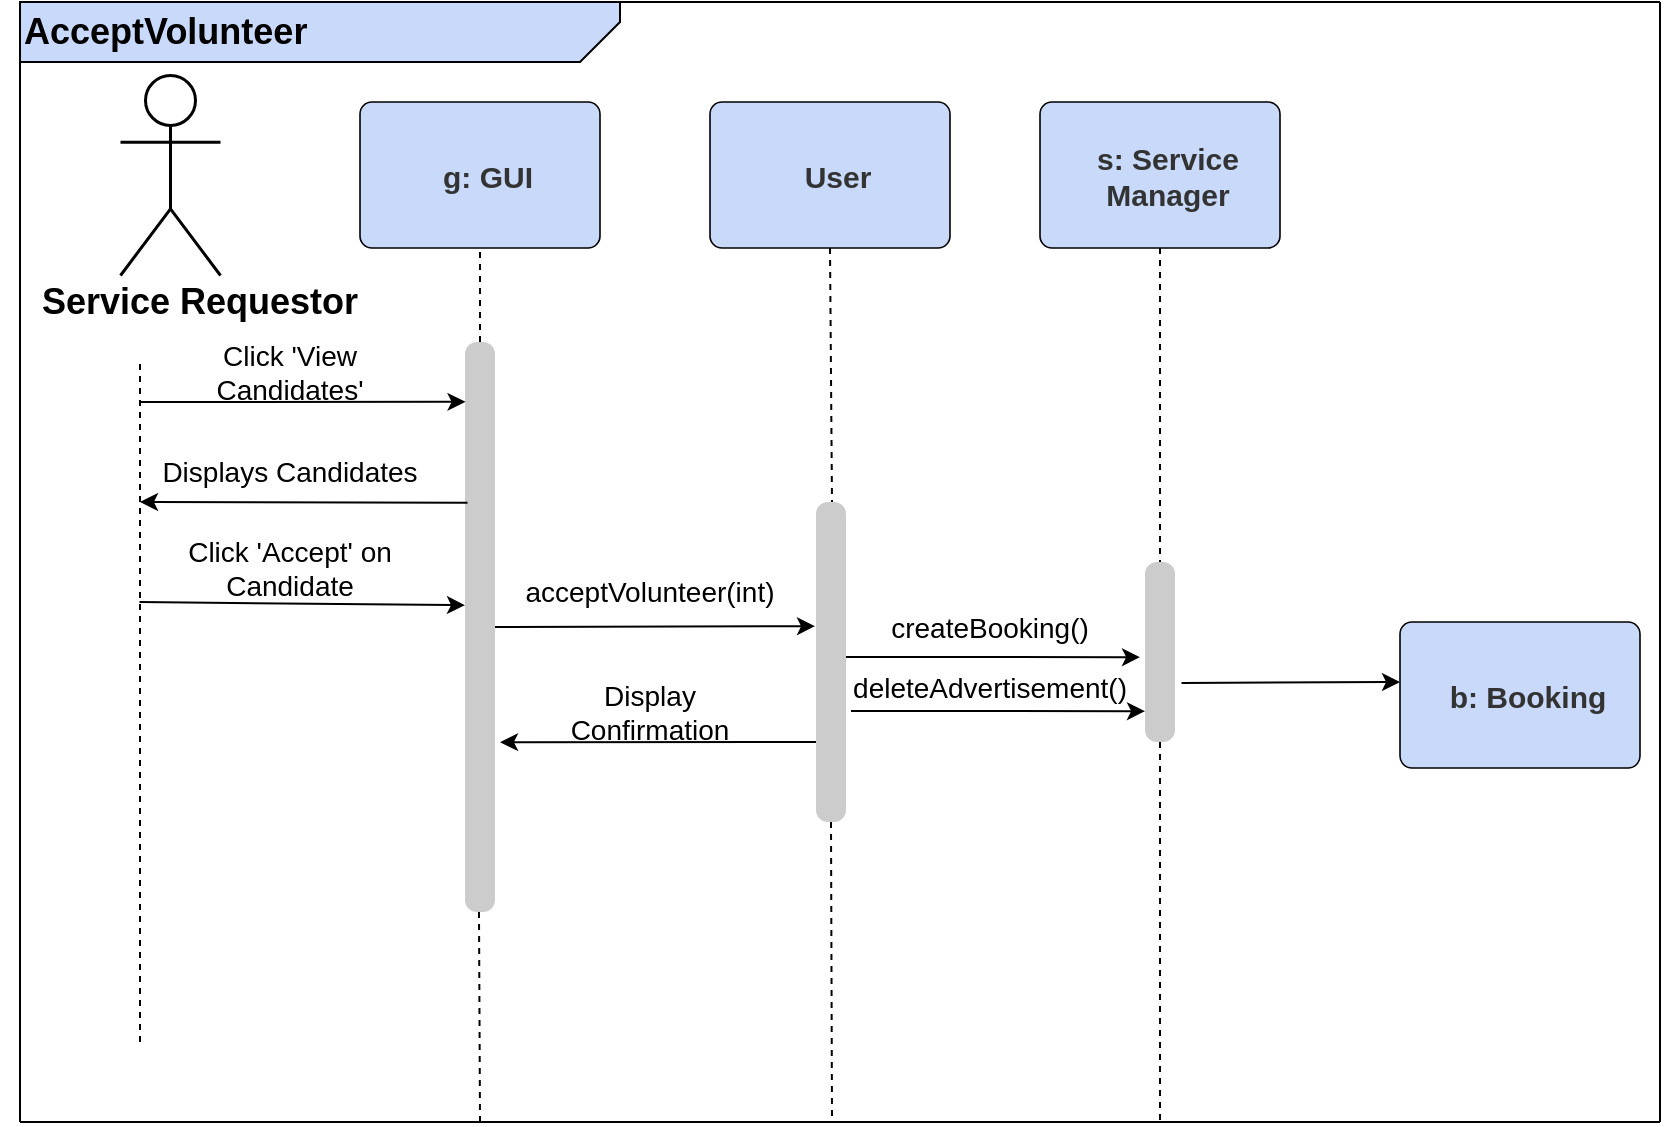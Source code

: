 <mxfile version="14.4.9" type="github">
  <diagram id="llwENjA93QxbZF6YLLVZ" name="Page-1">
    <mxGraphModel dx="2131" dy="854" grid="1" gridSize="10" guides="1" tooltips="1" connect="1" arrows="1" fold="1" page="1" pageScale="1" pageWidth="850" pageHeight="1100" math="0" shadow="0">
      <root>
        <mxCell id="0" />
        <mxCell id="1" parent="0" />
        <mxCell id="uYFd_QaFXTuMg8h9Bsqa-2" value="" style="endArrow=none;html=1;" parent="1" edge="1">
          <mxGeometry width="50" height="50" relative="1" as="geometry">
            <mxPoint x="20" y="640" as="sourcePoint" />
            <mxPoint x="20" y="80" as="targetPoint" />
          </mxGeometry>
        </mxCell>
        <mxCell id="uYFd_QaFXTuMg8h9Bsqa-3" value="&lt;font style=&quot;font-size: 18px&quot;&gt;&lt;b&gt;AcceptVolunteer&lt;/b&gt;&lt;/font&gt;" style="shape=card;whiteSpace=wrap;html=1;shadow=0;direction=north;size=20;flipH=1;fillColor=#C8D9F9;align=left;" parent="1" vertex="1">
          <mxGeometry x="20" y="80" width="300" height="30" as="geometry" />
        </mxCell>
        <UserObject label="" lucidchartObjectId="MQdmsXt1-PA9" id="uYFd_QaFXTuMg8h9Bsqa-4">
          <mxCell style="html=1;overflow=block;blockSpacing=1;whiteSpace=wrap;shape=umlActor;labelPosition=center;verticalLabelPosition=bottom;verticalAlign=top;whiteSpace=nowrap;whiteSpace=wrap;fontSize=13;spacingLeft=8.4;spacing=0;strokeOpacity=100;fillOpacity=0;rounded=1;absoluteArcSize=1;arcSize=12;fillColor=#000000;strokeWidth=1.5;" parent="1" vertex="1">
            <mxGeometry x="70" y="116.5" width="50" height="100" as="geometry" />
          </mxCell>
        </UserObject>
        <UserObject label="g: GUI" lucidchartObjectId="MQdmAqv0ttIW" id="uYFd_QaFXTuMg8h9Bsqa-8">
          <mxCell style="html=1;overflow=block;blockSpacing=1;whiteSpace=wrap;;whiteSpace=wrap;fontSize=15;fontColor=#333333;fontStyle=1;spacingLeft=8.4;spacing=3.8;strokeOpacity=100;fillOpacity=100;rounded=1;absoluteArcSize=1;arcSize=12;fillColor=#c8d9f9;strokeWidth=0.8;" parent="1" vertex="1">
            <mxGeometry x="190" y="130" width="120" height="73" as="geometry" />
          </mxCell>
        </UserObject>
        <mxCell id="uYFd_QaFXTuMg8h9Bsqa-10" value="" style="endArrow=none;dashed=1;html=1;entryX=0.5;entryY=1;entryDx=0;entryDy=0;exitX=0.5;exitY=0;exitDx=0;exitDy=0;" parent="1" source="uYFd_QaFXTuMg8h9Bsqa-37" target="uYFd_QaFXTuMg8h9Bsqa-8" edge="1">
          <mxGeometry width="50" height="50" relative="1" as="geometry">
            <mxPoint x="250" y="240" as="sourcePoint" />
            <mxPoint x="300" y="190" as="targetPoint" />
          </mxGeometry>
        </mxCell>
        <mxCell id="uYFd_QaFXTuMg8h9Bsqa-12" value="" style="endArrow=none;dashed=1;html=1;" parent="1" edge="1">
          <mxGeometry width="50" height="50" relative="1" as="geometry">
            <mxPoint x="80" y="600" as="sourcePoint" />
            <mxPoint x="80" y="260" as="targetPoint" />
          </mxGeometry>
        </mxCell>
        <mxCell id="uYFd_QaFXTuMg8h9Bsqa-32" value="&lt;font style=&quot;font-size: 18px&quot;&gt;&lt;b&gt;Service Requestor&lt;/b&gt;&lt;/font&gt;" style="text;html=1;strokeColor=none;fillColor=none;align=center;verticalAlign=middle;whiteSpace=wrap;rounded=0;shadow=0;" parent="1" vertex="1">
          <mxGeometry x="10" y="210" width="200" height="40" as="geometry" />
        </mxCell>
        <mxCell id="uYFd_QaFXTuMg8h9Bsqa-33" value="" style="endArrow=none;html=1;" parent="1" edge="1">
          <mxGeometry width="50" height="50" relative="1" as="geometry">
            <mxPoint x="20" y="640" as="sourcePoint" />
            <mxPoint x="840" y="640" as="targetPoint" />
          </mxGeometry>
        </mxCell>
        <mxCell id="uYFd_QaFXTuMg8h9Bsqa-34" value="" style="endArrow=none;html=1;" parent="1" edge="1">
          <mxGeometry width="50" height="50" relative="1" as="geometry">
            <mxPoint x="840" y="640" as="sourcePoint" />
            <mxPoint x="840" y="80" as="targetPoint" />
          </mxGeometry>
        </mxCell>
        <mxCell id="uYFd_QaFXTuMg8h9Bsqa-35" value="" style="endArrow=none;html=1;entryX=1;entryY=0;entryDx=0;entryDy=0;entryPerimeter=0;" parent="1" target="uYFd_QaFXTuMg8h9Bsqa-3" edge="1">
          <mxGeometry width="50" height="50" relative="1" as="geometry">
            <mxPoint x="840" y="80" as="sourcePoint" />
            <mxPoint x="900" y="410" as="targetPoint" />
          </mxGeometry>
        </mxCell>
        <UserObject label="" lucidchartObjectId="MQdme0VbJFhK" id="uYFd_QaFXTuMg8h9Bsqa-37">
          <mxCell style="html=1;overflow=block;blockSpacing=1;whiteSpace=wrap;;whiteSpace=wrap;fontSize=13;spacingLeft=8.4;spacing=3.8;strokeOpacity=0;fillOpacity=100;rounded=1;absoluteArcSize=1;arcSize=12;fillColor=#cccccc;strokeWidth=0.8;" parent="1" vertex="1">
            <mxGeometry x="242.5" y="250" width="15" height="285" as="geometry" />
          </mxCell>
        </UserObject>
        <mxCell id="uYFd_QaFXTuMg8h9Bsqa-38" value="" style="endArrow=none;dashed=1;html=1;entryX=0.5;entryY=1;entryDx=0;entryDy=0;" parent="1" edge="1">
          <mxGeometry width="50" height="50" relative="1" as="geometry">
            <mxPoint x="250" y="640" as="sourcePoint" />
            <mxPoint x="249.5" y="535" as="targetPoint" />
          </mxGeometry>
        </mxCell>
        <mxCell id="uYFd_QaFXTuMg8h9Bsqa-39" value="" style="endArrow=classic;html=1;entryX=0.017;entryY=0.105;entryDx=0;entryDy=0;entryPerimeter=0;" parent="1" target="uYFd_QaFXTuMg8h9Bsqa-37" edge="1">
          <mxGeometry width="50" height="50" relative="1" as="geometry">
            <mxPoint x="80" y="280" as="sourcePoint" />
            <mxPoint x="840" y="440" as="targetPoint" />
          </mxGeometry>
        </mxCell>
        <mxCell id="uYFd_QaFXTuMg8h9Bsqa-40" value="&lt;font style=&quot;font-size: 14px&quot;&gt;Click &#39;Accept&#39; on Candidate&lt;/font&gt;" style="text;html=1;strokeColor=none;fillColor=none;align=center;verticalAlign=middle;whiteSpace=wrap;rounded=0;" parent="1" vertex="1">
          <mxGeometry x="90" y="347.5" width="130" height="30" as="geometry" />
        </mxCell>
        <UserObject label="User" lucidchartObjectId="MQdmAqv0ttIW" id="uYFd_QaFXTuMg8h9Bsqa-41">
          <mxCell style="html=1;overflow=block;blockSpacing=1;whiteSpace=wrap;;whiteSpace=wrap;fontSize=15;fontColor=#333333;fontStyle=1;spacingLeft=8.4;spacing=3.8;strokeOpacity=100;fillOpacity=100;rounded=1;absoluteArcSize=1;arcSize=12;fillColor=#c8d9f9;strokeWidth=0.8;" parent="1" vertex="1">
            <mxGeometry x="365" y="130" width="120" height="73" as="geometry" />
          </mxCell>
        </UserObject>
        <UserObject label="s: Service Manager" lucidchartObjectId="MQdmAqv0ttIW" id="uYFd_QaFXTuMg8h9Bsqa-42">
          <mxCell style="html=1;overflow=block;blockSpacing=1;whiteSpace=wrap;;whiteSpace=wrap;fontSize=15;fontColor=#333333;fontStyle=1;spacingLeft=8.4;spacing=3.8;strokeOpacity=100;fillOpacity=100;rounded=1;absoluteArcSize=1;arcSize=12;fillColor=#c8d9f9;strokeWidth=0.8;" parent="1" vertex="1">
            <mxGeometry x="530" y="130" width="120" height="73" as="geometry" />
          </mxCell>
        </UserObject>
        <UserObject label="b: Booking" lucidchartObjectId="MQdmAqv0ttIW" id="uYFd_QaFXTuMg8h9Bsqa-43">
          <mxCell style="html=1;overflow=block;blockSpacing=1;whiteSpace=wrap;;whiteSpace=wrap;fontSize=15;fontColor=#333333;fontStyle=1;spacingLeft=8.4;spacing=3.8;strokeOpacity=100;fillOpacity=100;rounded=1;absoluteArcSize=1;arcSize=12;fillColor=#c8d9f9;strokeWidth=0.8;" parent="1" vertex="1">
            <mxGeometry x="710" y="390" width="120" height="73" as="geometry" />
          </mxCell>
        </UserObject>
        <UserObject label="" lucidchartObjectId="MQdmyBwsHD2w" id="uYFd_QaFXTuMg8h9Bsqa-45">
          <mxCell style="html=1;overflow=block;blockSpacing=1;whiteSpace=wrap;;whiteSpace=wrap;fontSize=13;spacingLeft=8.4;spacing=3.8;strokeOpacity=0;fillOpacity=100;rounded=1;absoluteArcSize=1;arcSize=12;fillColor=#cccccc;strokeWidth=0.8;" parent="1" vertex="1">
            <mxGeometry x="418" y="330" width="15" height="160" as="geometry" />
          </mxCell>
        </UserObject>
        <UserObject label="" lucidchartObjectId="MQdmyBwsHD2w" id="uYFd_QaFXTuMg8h9Bsqa-46">
          <mxCell style="html=1;overflow=block;blockSpacing=1;whiteSpace=wrap;;whiteSpace=wrap;fontSize=13;spacingLeft=8.4;spacing=3.8;strokeOpacity=0;fillOpacity=100;rounded=1;absoluteArcSize=1;arcSize=12;fillColor=#cccccc;strokeWidth=0.8;" parent="1" vertex="1">
            <mxGeometry x="582.5" y="360" width="15" height="90" as="geometry" />
          </mxCell>
        </UserObject>
        <mxCell id="uYFd_QaFXTuMg8h9Bsqa-47" value="" style="endArrow=classic;html=1;exitX=1;exitY=0.5;exitDx=0;exitDy=0;entryX=-0.033;entryY=0.388;entryDx=0;entryDy=0;entryPerimeter=0;" parent="1" source="uYFd_QaFXTuMg8h9Bsqa-37" target="uYFd_QaFXTuMg8h9Bsqa-45" edge="1">
          <mxGeometry width="50" height="50" relative="1" as="geometry">
            <mxPoint x="790" y="470" as="sourcePoint" />
            <mxPoint x="840" y="420" as="targetPoint" />
          </mxGeometry>
        </mxCell>
        <mxCell id="uYFd_QaFXTuMg8h9Bsqa-48" value="" style="endArrow=classic;html=1;exitX=1;exitY=0.5;exitDx=0;exitDy=0;" parent="1" edge="1">
          <mxGeometry width="50" height="50" relative="1" as="geometry">
            <mxPoint x="433" y="407.5" as="sourcePoint" />
            <mxPoint x="580" y="407.58" as="targetPoint" />
          </mxGeometry>
        </mxCell>
        <mxCell id="uYFd_QaFXTuMg8h9Bsqa-49" value="" style="endArrow=classic;html=1;exitX=1.217;exitY=0.672;exitDx=0;exitDy=0;exitPerimeter=0;" parent="1" source="uYFd_QaFXTuMg8h9Bsqa-46" edge="1">
          <mxGeometry width="50" height="50" relative="1" as="geometry">
            <mxPoint x="790" y="470" as="sourcePoint" />
            <mxPoint x="710" y="420" as="targetPoint" />
          </mxGeometry>
        </mxCell>
        <mxCell id="uYFd_QaFXTuMg8h9Bsqa-50" value="&lt;span style=&quot;font-size: 14px&quot;&gt;acceptVolunteer(int)&lt;/span&gt;" style="text;html=1;strokeColor=none;fillColor=none;align=center;verticalAlign=middle;whiteSpace=wrap;rounded=0;" parent="1" vertex="1">
          <mxGeometry x="270" y="360" width="130" height="30" as="geometry" />
        </mxCell>
        <mxCell id="uYFd_QaFXTuMg8h9Bsqa-51" value="&lt;font style=&quot;font-size: 14px&quot;&gt;createBooking()&lt;/font&gt;" style="text;html=1;strokeColor=none;fillColor=none;align=center;verticalAlign=middle;whiteSpace=wrap;rounded=0;" parent="1" vertex="1">
          <mxGeometry x="440" y="377.5" width="130" height="30" as="geometry" />
        </mxCell>
        <mxCell id="uYFd_QaFXTuMg8h9Bsqa-52" value="" style="endArrow=classic;html=1;exitX=0;exitY=0.75;exitDx=0;exitDy=0;entryX=1.167;entryY=0.702;entryDx=0;entryDy=0;entryPerimeter=0;" parent="1" source="uYFd_QaFXTuMg8h9Bsqa-45" target="uYFd_QaFXTuMg8h9Bsqa-37" edge="1">
          <mxGeometry width="50" height="50" relative="1" as="geometry">
            <mxPoint x="790" y="480" as="sourcePoint" />
            <mxPoint x="840" y="430" as="targetPoint" />
          </mxGeometry>
        </mxCell>
        <mxCell id="uYFd_QaFXTuMg8h9Bsqa-53" value="&lt;span style=&quot;font-size: 14px&quot;&gt;Display Confirmation&lt;/span&gt;" style="text;html=1;strokeColor=none;fillColor=none;align=center;verticalAlign=middle;whiteSpace=wrap;rounded=0;" parent="1" vertex="1">
          <mxGeometry x="270" y="420" width="130" height="30" as="geometry" />
        </mxCell>
        <mxCell id="uYFd_QaFXTuMg8h9Bsqa-54" value="" style="endArrow=none;dashed=1;html=1;exitX=0.5;exitY=1;exitDx=0;exitDy=0;" parent="1" source="uYFd_QaFXTuMg8h9Bsqa-45" edge="1">
          <mxGeometry width="50" height="50" relative="1" as="geometry">
            <mxPoint x="790" y="480" as="sourcePoint" />
            <mxPoint x="426" y="640" as="targetPoint" />
          </mxGeometry>
        </mxCell>
        <mxCell id="uYFd_QaFXTuMg8h9Bsqa-55" value="" style="endArrow=none;dashed=1;html=1;exitX=0.5;exitY=1;exitDx=0;exitDy=0;" parent="1" edge="1">
          <mxGeometry width="50" height="50" relative="1" as="geometry">
            <mxPoint x="425" y="203" as="sourcePoint" />
            <mxPoint x="426" y="330" as="targetPoint" />
          </mxGeometry>
        </mxCell>
        <mxCell id="uYFd_QaFXTuMg8h9Bsqa-58" value="" style="endArrow=none;dashed=1;html=1;" parent="1" edge="1">
          <mxGeometry width="50" height="50" relative="1" as="geometry">
            <mxPoint x="590" y="450" as="sourcePoint" />
            <mxPoint x="590" y="640" as="targetPoint" />
          </mxGeometry>
        </mxCell>
        <mxCell id="uYFd_QaFXTuMg8h9Bsqa-59" value="" style="endArrow=none;dashed=1;html=1;exitX=0.5;exitY=1;exitDx=0;exitDy=0;entryX=0.5;entryY=0;entryDx=0;entryDy=0;" parent="1" source="uYFd_QaFXTuMg8h9Bsqa-42" target="uYFd_QaFXTuMg8h9Bsqa-46" edge="1">
          <mxGeometry width="50" height="50" relative="1" as="geometry">
            <mxPoint x="790" y="480" as="sourcePoint" />
            <mxPoint x="840" y="430" as="targetPoint" />
          </mxGeometry>
        </mxCell>
        <mxCell id="mB_n3BI9cVwcv5ijJMTX-1" value="" style="endArrow=classic;html=1;exitX=1;exitY=0.5;exitDx=0;exitDy=0;" edge="1" parent="1">
          <mxGeometry width="50" height="50" relative="1" as="geometry">
            <mxPoint x="435.5" y="434.5" as="sourcePoint" />
            <mxPoint x="582.5" y="434.58" as="targetPoint" />
          </mxGeometry>
        </mxCell>
        <mxCell id="mB_n3BI9cVwcv5ijJMTX-2" value="&lt;font style=&quot;font-size: 14px&quot;&gt;deleteAdvertisement()&lt;/font&gt;" style="text;html=1;strokeColor=none;fillColor=none;align=center;verticalAlign=middle;whiteSpace=wrap;rounded=0;" vertex="1" parent="1">
          <mxGeometry x="440" y="407.5" width="130" height="30" as="geometry" />
        </mxCell>
        <mxCell id="mB_n3BI9cVwcv5ijJMTX-5" value="" style="endArrow=classic;html=1;exitX=0.083;exitY=0.282;exitDx=0;exitDy=0;exitPerimeter=0;" edge="1" parent="1" source="uYFd_QaFXTuMg8h9Bsqa-37">
          <mxGeometry width="50" height="50" relative="1" as="geometry">
            <mxPoint x="400" y="460" as="sourcePoint" />
            <mxPoint x="80" y="330" as="targetPoint" />
          </mxGeometry>
        </mxCell>
        <mxCell id="mB_n3BI9cVwcv5ijJMTX-6" value="" style="endArrow=classic;html=1;entryX=0.017;entryY=0.146;entryDx=0;entryDy=0;entryPerimeter=0;" edge="1" parent="1">
          <mxGeometry width="50" height="50" relative="1" as="geometry">
            <mxPoint x="79.74" y="380" as="sourcePoint" />
            <mxPoint x="242.495" y="381.61" as="targetPoint" />
          </mxGeometry>
        </mxCell>
        <mxCell id="mB_n3BI9cVwcv5ijJMTX-7" value="&lt;font style=&quot;font-size: 14px&quot;&gt;Click &#39;View Candidates&#39;&lt;/font&gt;" style="text;html=1;strokeColor=none;fillColor=none;align=center;verticalAlign=middle;whiteSpace=wrap;rounded=0;" vertex="1" parent="1">
          <mxGeometry x="90" y="250" width="130" height="30" as="geometry" />
        </mxCell>
        <mxCell id="mB_n3BI9cVwcv5ijJMTX-8" value="&lt;font style=&quot;font-size: 14px&quot;&gt;Displays Candidates&lt;/font&gt;" style="text;html=1;strokeColor=none;fillColor=none;align=center;verticalAlign=middle;whiteSpace=wrap;rounded=0;" vertex="1" parent="1">
          <mxGeometry x="90" y="300" width="130" height="30" as="geometry" />
        </mxCell>
      </root>
    </mxGraphModel>
  </diagram>
</mxfile>
